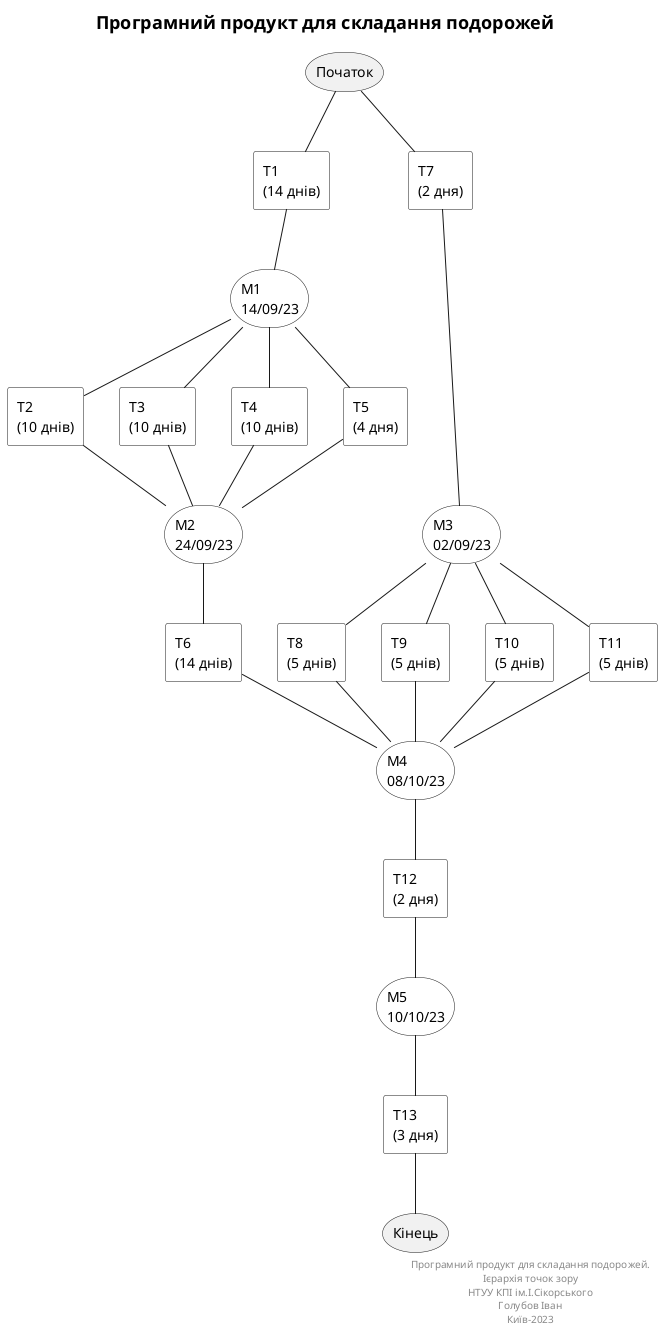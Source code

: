 @startuml T_5.1
title
<font size=18 color=black>Програмний продукт для складання подорожей
end title
storage "Початок" as start_name
storage "Кiнець" as end_name
rectangle "T1\n(14 днiв)" as T1 #White
rectangle "T2\n(10 днiв)" as T2 #White
rectangle "T3\n(10 днiв)" as T3 #White
rectangle "T4\n(10 днiв)" as T4 #White
rectangle "T5\n(4 дня)" as T5 #White
rectangle "T6\n(14 днiв)" as T6 #White
rectangle "T7\n(2 дня)" as T7 #White
rectangle "T8\n(5 днiв)" as T8 #White
rectangle "T9\n(5 днiв)" as T9 #White
rectangle "T10\n(5 днiв)" as T10 #White
rectangle "T11\n(5 днiв)" as T11 #White
rectangle "T12\n(2 дня)" as T12 #White
rectangle "T13\n(3 дня)" as T13 #White
storage "M1\n14/09/23" as M1 #White
storage "M2\n24/09/23" as M2 #White
storage "M3\n02/09/23" as M3 #White
storage "M4\n08/10/23" as M4 #White
storage "M5\n10/10/23" as M5 #White

start_name--T1
T1--M1
M1--T2
M1--T3
M1--T4
M1--T5
T2--M2
T3--M2
T4--M2
T5--M2
M2--T6
start_name--T7
T7--M3
M3--T8
M3--T9
M3--T10
M3--T11
T6--M4
T8--M4
T9--M4
T10--M4
T11--M4
M4--T12
T12--M5
M5--T13
T13--end_name

right footer
    Програмний продукт для складання подорожей.
    Ієрархія точок зору
    НТУУ КПІ ім.І.Сікорського
    Голубов Iван
    Київ-2023
end footer

@enduml
/'
Т1 Проєктування БД  14 
Т2 Створення мікросервісу для реєстрації та аутентифікації 7-14 Т1 (М1)
T3 Створення мікросервісу для CRUD маршрутiв 7-14 Т1 (М1)
Т4 Створення мікросервісу для придбання квитка 7-14 Т1 (М1)
T5 Перегляд доступних квиткiв 3-5 T1 (M1)
T6 Розробка API Gateway 7-14 Т2, Т3, Т4, Т5 (М2)
Т7 Створення стилю для WEB-інтерфейсу 1-2
T8 Розробка WEB-сторiнки реєстрації та аутентифікації 3-7  Т7(М3) 
Т9 Розробка WEB-сторiнки профiля пасажира 3-7 Т7(М3) 
Т10 Розробка WEB-сторiнки пошуку маршрута 3-7 Т7(М3) 
Т11 Розробка WEB-сторiнки придбання квитка 3-7 Т7(М3) 
Т12 Об'єднання WEB-сторiнок у єдиний сайт 1-2 T8, T9, T10, T11 (M4)
Т13 Тестування 3 Т1, Т6, T12 (M5)
/'